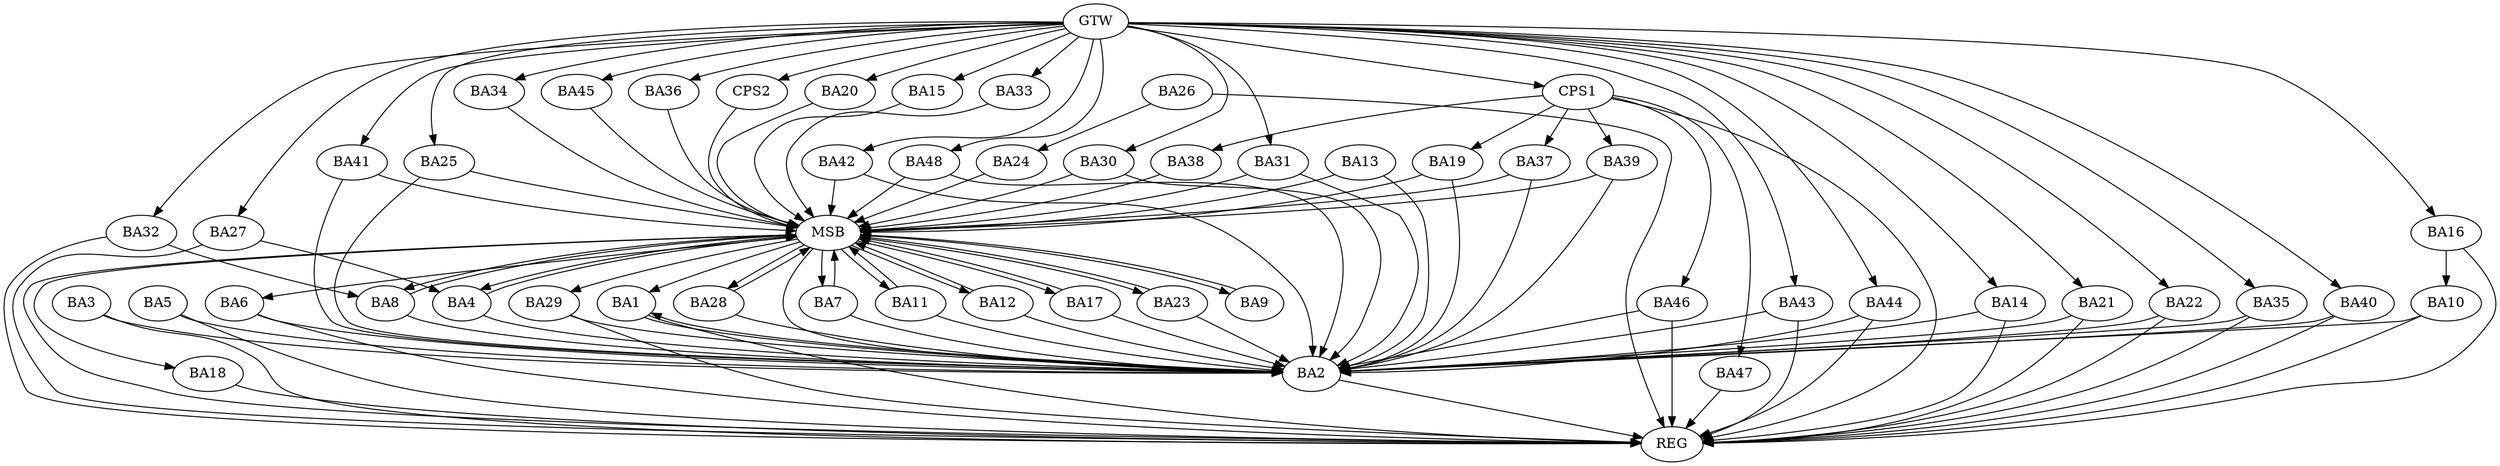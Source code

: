 strict digraph G {
  BA1 [ label="BA1" ];
  BA2 [ label="BA2" ];
  BA3 [ label="BA3" ];
  BA4 [ label="BA4" ];
  BA5 [ label="BA5" ];
  BA6 [ label="BA6" ];
  BA7 [ label="BA7" ];
  BA8 [ label="BA8" ];
  BA9 [ label="BA9" ];
  BA10 [ label="BA10" ];
  BA11 [ label="BA11" ];
  BA12 [ label="BA12" ];
  BA13 [ label="BA13" ];
  BA14 [ label="BA14" ];
  BA15 [ label="BA15" ];
  BA16 [ label="BA16" ];
  BA17 [ label="BA17" ];
  BA18 [ label="BA18" ];
  BA19 [ label="BA19" ];
  BA20 [ label="BA20" ];
  BA21 [ label="BA21" ];
  BA22 [ label="BA22" ];
  BA23 [ label="BA23" ];
  BA24 [ label="BA24" ];
  BA25 [ label="BA25" ];
  BA26 [ label="BA26" ];
  BA27 [ label="BA27" ];
  BA28 [ label="BA28" ];
  BA29 [ label="BA29" ];
  BA30 [ label="BA30" ];
  BA31 [ label="BA31" ];
  BA32 [ label="BA32" ];
  BA33 [ label="BA33" ];
  BA34 [ label="BA34" ];
  BA35 [ label="BA35" ];
  BA36 [ label="BA36" ];
  BA37 [ label="BA37" ];
  BA38 [ label="BA38" ];
  BA39 [ label="BA39" ];
  BA40 [ label="BA40" ];
  BA41 [ label="BA41" ];
  BA42 [ label="BA42" ];
  BA43 [ label="BA43" ];
  BA44 [ label="BA44" ];
  BA45 [ label="BA45" ];
  BA46 [ label="BA46" ];
  BA47 [ label="BA47" ];
  BA48 [ label="BA48" ];
  CPS1 [ label="CPS1" ];
  CPS2 [ label="CPS2" ];
  GTW [ label="GTW" ];
  REG [ label="REG" ];
  MSB [ label="MSB" ];
  BA1 -> BA2;
  BA2 -> BA1;
  BA3 -> BA2;
  BA5 -> BA2;
  BA16 -> BA10;
  BA26 -> BA24;
  BA27 -> BA4;
  BA32 -> BA8;
  BA35 -> BA2;
  CPS1 -> BA47;
  CPS1 -> BA37;
  CPS1 -> BA46;
  CPS1 -> BA38;
  CPS1 -> BA19;
  CPS1 -> BA39;
  GTW -> BA14;
  GTW -> BA15;
  GTW -> BA16;
  GTW -> BA20;
  GTW -> BA21;
  GTW -> BA22;
  GTW -> BA25;
  GTW -> BA27;
  GTW -> BA30;
  GTW -> BA31;
  GTW -> BA32;
  GTW -> BA33;
  GTW -> BA34;
  GTW -> BA35;
  GTW -> BA36;
  GTW -> BA40;
  GTW -> BA41;
  GTW -> BA42;
  GTW -> BA43;
  GTW -> BA44;
  GTW -> BA45;
  GTW -> BA48;
  GTW -> CPS1;
  GTW -> CPS2;
  BA1 -> REG;
  BA2 -> REG;
  BA3 -> REG;
  BA5 -> REG;
  BA6 -> REG;
  BA10 -> REG;
  BA14 -> REG;
  BA16 -> REG;
  BA18 -> REG;
  BA21 -> REG;
  BA22 -> REG;
  BA26 -> REG;
  BA27 -> REG;
  BA29 -> REG;
  BA32 -> REG;
  BA35 -> REG;
  BA40 -> REG;
  BA43 -> REG;
  BA44 -> REG;
  BA46 -> REG;
  BA47 -> REG;
  CPS1 -> REG;
  BA4 -> MSB;
  MSB -> BA2;
  MSB -> REG;
  BA7 -> MSB;
  MSB -> BA6;
  BA8 -> MSB;
  BA9 -> MSB;
  MSB -> BA7;
  BA11 -> MSB;
  BA12 -> MSB;
  MSB -> BA9;
  BA13 -> MSB;
  BA15 -> MSB;
  BA17 -> MSB;
  BA19 -> MSB;
  MSB -> BA17;
  BA20 -> MSB;
  MSB -> BA1;
  BA23 -> MSB;
  MSB -> BA18;
  BA24 -> MSB;
  BA25 -> MSB;
  BA28 -> MSB;
  BA30 -> MSB;
  MSB -> BA29;
  BA31 -> MSB;
  MSB -> BA11;
  BA33 -> MSB;
  BA34 -> MSB;
  BA36 -> MSB;
  BA37 -> MSB;
  BA38 -> MSB;
  BA39 -> MSB;
  BA41 -> MSB;
  MSB -> BA4;
  BA42 -> MSB;
  MSB -> BA8;
  BA45 -> MSB;
  BA48 -> MSB;
  MSB -> BA12;
  CPS2 -> MSB;
  MSB -> BA23;
  MSB -> BA28;
  BA39 -> BA2;
  BA28 -> BA2;
  BA22 -> BA2;
  BA11 -> BA2;
  BA4 -> BA2;
  BA17 -> BA2;
  BA31 -> BA2;
  BA7 -> BA2;
  BA21 -> BA2;
  BA42 -> BA2;
  BA37 -> BA2;
  BA25 -> BA2;
  BA43 -> BA2;
  BA19 -> BA2;
  BA48 -> BA2;
  BA13 -> BA2;
  BA40 -> BA2;
  BA6 -> BA2;
  BA10 -> BA2;
  BA30 -> BA2;
  BA29 -> BA2;
  BA46 -> BA2;
  BA23 -> BA2;
  BA41 -> BA2;
  BA12 -> BA2;
  BA44 -> BA2;
  BA8 -> BA2;
  BA14 -> BA2;
}
